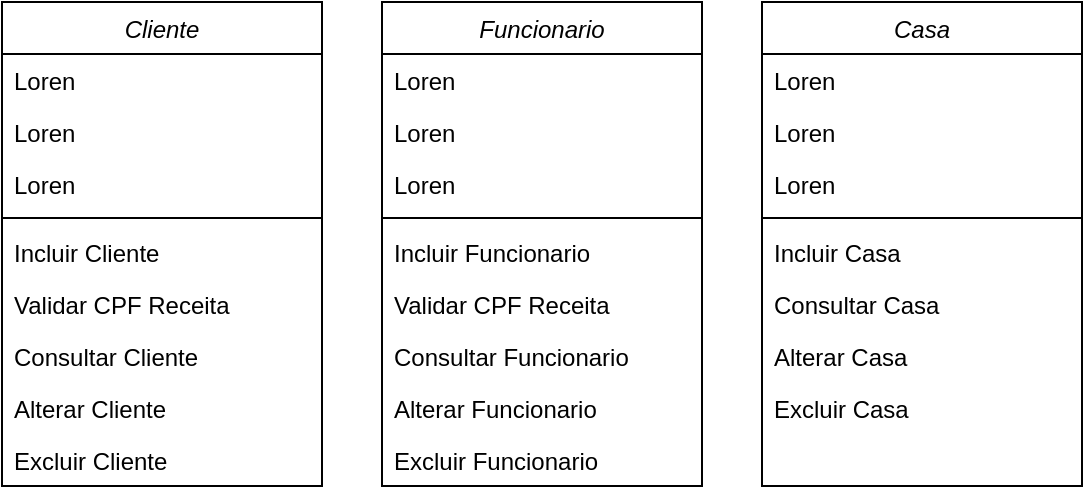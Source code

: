 <mxfile version="24.1.0" type="device">
  <diagram id="C5RBs43oDa-KdzZeNtuy" name="V1">
    <mxGraphModel dx="1674" dy="854" grid="1" gridSize="10" guides="1" tooltips="1" connect="1" arrows="1" fold="1" page="1" pageScale="1" pageWidth="827" pageHeight="1169" math="0" shadow="0">
      <root>
        <mxCell id="WIyWlLk6GJQsqaUBKTNV-0" />
        <mxCell id="WIyWlLk6GJQsqaUBKTNV-1" parent="WIyWlLk6GJQsqaUBKTNV-0" />
        <mxCell id="zkfFHV4jXpPFQw0GAbJ--0" value="Cliente" style="swimlane;fontStyle=2;align=center;verticalAlign=top;childLayout=stackLayout;horizontal=1;startSize=26;horizontalStack=0;resizeParent=1;resizeLast=0;collapsible=1;marginBottom=0;rounded=0;shadow=0;strokeWidth=1;" parent="WIyWlLk6GJQsqaUBKTNV-1" vertex="1">
          <mxGeometry x="40" y="40" width="160" height="242" as="geometry">
            <mxRectangle x="230" y="140" width="160" height="26" as="alternateBounds" />
          </mxGeometry>
        </mxCell>
        <mxCell id="zkfFHV4jXpPFQw0GAbJ--1" value="Loren" style="text;align=left;verticalAlign=top;spacingLeft=4;spacingRight=4;overflow=hidden;rotatable=0;points=[[0,0.5],[1,0.5]];portConstraint=eastwest;" parent="zkfFHV4jXpPFQw0GAbJ--0" vertex="1">
          <mxGeometry y="26" width="160" height="26" as="geometry" />
        </mxCell>
        <mxCell id="zkfFHV4jXpPFQw0GAbJ--2" value="Loren" style="text;align=left;verticalAlign=top;spacingLeft=4;spacingRight=4;overflow=hidden;rotatable=0;points=[[0,0.5],[1,0.5]];portConstraint=eastwest;rounded=0;shadow=0;html=0;" parent="zkfFHV4jXpPFQw0GAbJ--0" vertex="1">
          <mxGeometry y="52" width="160" height="26" as="geometry" />
        </mxCell>
        <mxCell id="zkfFHV4jXpPFQw0GAbJ--3" value="Loren" style="text;align=left;verticalAlign=top;spacingLeft=4;spacingRight=4;overflow=hidden;rotatable=0;points=[[0,0.5],[1,0.5]];portConstraint=eastwest;rounded=0;shadow=0;html=0;" parent="zkfFHV4jXpPFQw0GAbJ--0" vertex="1">
          <mxGeometry y="78" width="160" height="26" as="geometry" />
        </mxCell>
        <mxCell id="zkfFHV4jXpPFQw0GAbJ--4" value="" style="line;html=1;strokeWidth=1;align=left;verticalAlign=middle;spacingTop=-1;spacingLeft=3;spacingRight=3;rotatable=0;labelPosition=right;points=[];portConstraint=eastwest;" parent="zkfFHV4jXpPFQw0GAbJ--0" vertex="1">
          <mxGeometry y="104" width="160" height="8" as="geometry" />
        </mxCell>
        <mxCell id="zkfFHV4jXpPFQw0GAbJ--5" value="Incluir Cliente" style="text;align=left;verticalAlign=top;spacingLeft=4;spacingRight=4;overflow=hidden;rotatable=0;points=[[0,0.5],[1,0.5]];portConstraint=eastwest;" parent="zkfFHV4jXpPFQw0GAbJ--0" vertex="1">
          <mxGeometry y="112" width="160" height="26" as="geometry" />
        </mxCell>
        <mxCell id="gV_aGAGSbTmIoNBZ4W_o-1" value="Validar CPF Receita" style="text;align=left;verticalAlign=top;spacingLeft=4;spacingRight=4;overflow=hidden;rotatable=0;points=[[0,0.5],[1,0.5]];portConstraint=eastwest;" vertex="1" parent="zkfFHV4jXpPFQw0GAbJ--0">
          <mxGeometry y="138" width="160" height="26" as="geometry" />
        </mxCell>
        <mxCell id="gV_aGAGSbTmIoNBZ4W_o-2" value="Consultar Cliente" style="text;align=left;verticalAlign=top;spacingLeft=4;spacingRight=4;overflow=hidden;rotatable=0;points=[[0,0.5],[1,0.5]];portConstraint=eastwest;" vertex="1" parent="zkfFHV4jXpPFQw0GAbJ--0">
          <mxGeometry y="164" width="160" height="26" as="geometry" />
        </mxCell>
        <mxCell id="gV_aGAGSbTmIoNBZ4W_o-11" value="Alterar Cliente" style="text;align=left;verticalAlign=top;spacingLeft=4;spacingRight=4;overflow=hidden;rotatable=0;points=[[0,0.5],[1,0.5]];portConstraint=eastwest;" vertex="1" parent="zkfFHV4jXpPFQw0GAbJ--0">
          <mxGeometry y="190" width="160" height="26" as="geometry" />
        </mxCell>
        <mxCell id="gV_aGAGSbTmIoNBZ4W_o-12" value="Excluir Cliente" style="text;align=left;verticalAlign=top;spacingLeft=4;spacingRight=4;overflow=hidden;rotatable=0;points=[[0,0.5],[1,0.5]];portConstraint=eastwest;" vertex="1" parent="zkfFHV4jXpPFQw0GAbJ--0">
          <mxGeometry y="216" width="160" height="26" as="geometry" />
        </mxCell>
        <mxCell id="gV_aGAGSbTmIoNBZ4W_o-13" value="Funcionario" style="swimlane;fontStyle=2;align=center;verticalAlign=top;childLayout=stackLayout;horizontal=1;startSize=26;horizontalStack=0;resizeParent=1;resizeLast=0;collapsible=1;marginBottom=0;rounded=0;shadow=0;strokeWidth=1;" vertex="1" parent="WIyWlLk6GJQsqaUBKTNV-1">
          <mxGeometry x="230" y="40" width="160" height="242" as="geometry">
            <mxRectangle x="230" y="140" width="160" height="26" as="alternateBounds" />
          </mxGeometry>
        </mxCell>
        <mxCell id="gV_aGAGSbTmIoNBZ4W_o-14" value="Loren" style="text;align=left;verticalAlign=top;spacingLeft=4;spacingRight=4;overflow=hidden;rotatable=0;points=[[0,0.5],[1,0.5]];portConstraint=eastwest;" vertex="1" parent="gV_aGAGSbTmIoNBZ4W_o-13">
          <mxGeometry y="26" width="160" height="26" as="geometry" />
        </mxCell>
        <mxCell id="gV_aGAGSbTmIoNBZ4W_o-15" value="Loren" style="text;align=left;verticalAlign=top;spacingLeft=4;spacingRight=4;overflow=hidden;rotatable=0;points=[[0,0.5],[1,0.5]];portConstraint=eastwest;rounded=0;shadow=0;html=0;" vertex="1" parent="gV_aGAGSbTmIoNBZ4W_o-13">
          <mxGeometry y="52" width="160" height="26" as="geometry" />
        </mxCell>
        <mxCell id="gV_aGAGSbTmIoNBZ4W_o-16" value="Loren" style="text;align=left;verticalAlign=top;spacingLeft=4;spacingRight=4;overflow=hidden;rotatable=0;points=[[0,0.5],[1,0.5]];portConstraint=eastwest;rounded=0;shadow=0;html=0;" vertex="1" parent="gV_aGAGSbTmIoNBZ4W_o-13">
          <mxGeometry y="78" width="160" height="26" as="geometry" />
        </mxCell>
        <mxCell id="gV_aGAGSbTmIoNBZ4W_o-17" value="" style="line;html=1;strokeWidth=1;align=left;verticalAlign=middle;spacingTop=-1;spacingLeft=3;spacingRight=3;rotatable=0;labelPosition=right;points=[];portConstraint=eastwest;" vertex="1" parent="gV_aGAGSbTmIoNBZ4W_o-13">
          <mxGeometry y="104" width="160" height="8" as="geometry" />
        </mxCell>
        <mxCell id="gV_aGAGSbTmIoNBZ4W_o-18" value="Incluir Funcionario" style="text;align=left;verticalAlign=top;spacingLeft=4;spacingRight=4;overflow=hidden;rotatable=0;points=[[0,0.5],[1,0.5]];portConstraint=eastwest;" vertex="1" parent="gV_aGAGSbTmIoNBZ4W_o-13">
          <mxGeometry y="112" width="160" height="26" as="geometry" />
        </mxCell>
        <mxCell id="gV_aGAGSbTmIoNBZ4W_o-19" value="Validar CPF Receita" style="text;align=left;verticalAlign=top;spacingLeft=4;spacingRight=4;overflow=hidden;rotatable=0;points=[[0,0.5],[1,0.5]];portConstraint=eastwest;" vertex="1" parent="gV_aGAGSbTmIoNBZ4W_o-13">
          <mxGeometry y="138" width="160" height="26" as="geometry" />
        </mxCell>
        <mxCell id="gV_aGAGSbTmIoNBZ4W_o-20" value="Consultar Funcionario" style="text;align=left;verticalAlign=top;spacingLeft=4;spacingRight=4;overflow=hidden;rotatable=0;points=[[0,0.5],[1,0.5]];portConstraint=eastwest;" vertex="1" parent="gV_aGAGSbTmIoNBZ4W_o-13">
          <mxGeometry y="164" width="160" height="26" as="geometry" />
        </mxCell>
        <mxCell id="gV_aGAGSbTmIoNBZ4W_o-21" value="Alterar Funcionario" style="text;align=left;verticalAlign=top;spacingLeft=4;spacingRight=4;overflow=hidden;rotatable=0;points=[[0,0.5],[1,0.5]];portConstraint=eastwest;" vertex="1" parent="gV_aGAGSbTmIoNBZ4W_o-13">
          <mxGeometry y="190" width="160" height="26" as="geometry" />
        </mxCell>
        <mxCell id="gV_aGAGSbTmIoNBZ4W_o-22" value="Excluir Funcionario" style="text;align=left;verticalAlign=top;spacingLeft=4;spacingRight=4;overflow=hidden;rotatable=0;points=[[0,0.5],[1,0.5]];portConstraint=eastwest;" vertex="1" parent="gV_aGAGSbTmIoNBZ4W_o-13">
          <mxGeometry y="216" width="160" height="26" as="geometry" />
        </mxCell>
        <mxCell id="gV_aGAGSbTmIoNBZ4W_o-23" value="Casa" style="swimlane;fontStyle=2;align=center;verticalAlign=top;childLayout=stackLayout;horizontal=1;startSize=26;horizontalStack=0;resizeParent=1;resizeLast=0;collapsible=1;marginBottom=0;rounded=0;shadow=0;strokeWidth=1;" vertex="1" parent="WIyWlLk6GJQsqaUBKTNV-1">
          <mxGeometry x="420" y="40" width="160" height="242" as="geometry">
            <mxRectangle x="230" y="140" width="160" height="26" as="alternateBounds" />
          </mxGeometry>
        </mxCell>
        <mxCell id="gV_aGAGSbTmIoNBZ4W_o-24" value="Loren" style="text;align=left;verticalAlign=top;spacingLeft=4;spacingRight=4;overflow=hidden;rotatable=0;points=[[0,0.5],[1,0.5]];portConstraint=eastwest;" vertex="1" parent="gV_aGAGSbTmIoNBZ4W_o-23">
          <mxGeometry y="26" width="160" height="26" as="geometry" />
        </mxCell>
        <mxCell id="gV_aGAGSbTmIoNBZ4W_o-25" value="Loren" style="text;align=left;verticalAlign=top;spacingLeft=4;spacingRight=4;overflow=hidden;rotatable=0;points=[[0,0.5],[1,0.5]];portConstraint=eastwest;rounded=0;shadow=0;html=0;" vertex="1" parent="gV_aGAGSbTmIoNBZ4W_o-23">
          <mxGeometry y="52" width="160" height="26" as="geometry" />
        </mxCell>
        <mxCell id="gV_aGAGSbTmIoNBZ4W_o-26" value="Loren" style="text;align=left;verticalAlign=top;spacingLeft=4;spacingRight=4;overflow=hidden;rotatable=0;points=[[0,0.5],[1,0.5]];portConstraint=eastwest;rounded=0;shadow=0;html=0;" vertex="1" parent="gV_aGAGSbTmIoNBZ4W_o-23">
          <mxGeometry y="78" width="160" height="26" as="geometry" />
        </mxCell>
        <mxCell id="gV_aGAGSbTmIoNBZ4W_o-27" value="" style="line;html=1;strokeWidth=1;align=left;verticalAlign=middle;spacingTop=-1;spacingLeft=3;spacingRight=3;rotatable=0;labelPosition=right;points=[];portConstraint=eastwest;" vertex="1" parent="gV_aGAGSbTmIoNBZ4W_o-23">
          <mxGeometry y="104" width="160" height="8" as="geometry" />
        </mxCell>
        <mxCell id="gV_aGAGSbTmIoNBZ4W_o-28" value="Incluir Casa" style="text;align=left;verticalAlign=top;spacingLeft=4;spacingRight=4;overflow=hidden;rotatable=0;points=[[0,0.5],[1,0.5]];portConstraint=eastwest;" vertex="1" parent="gV_aGAGSbTmIoNBZ4W_o-23">
          <mxGeometry y="112" width="160" height="26" as="geometry" />
        </mxCell>
        <mxCell id="gV_aGAGSbTmIoNBZ4W_o-30" value="Consultar Casa" style="text;align=left;verticalAlign=top;spacingLeft=4;spacingRight=4;overflow=hidden;rotatable=0;points=[[0,0.5],[1,0.5]];portConstraint=eastwest;" vertex="1" parent="gV_aGAGSbTmIoNBZ4W_o-23">
          <mxGeometry y="138" width="160" height="26" as="geometry" />
        </mxCell>
        <mxCell id="gV_aGAGSbTmIoNBZ4W_o-31" value="Alterar Casa" style="text;align=left;verticalAlign=top;spacingLeft=4;spacingRight=4;overflow=hidden;rotatable=0;points=[[0,0.5],[1,0.5]];portConstraint=eastwest;" vertex="1" parent="gV_aGAGSbTmIoNBZ4W_o-23">
          <mxGeometry y="164" width="160" height="26" as="geometry" />
        </mxCell>
        <mxCell id="gV_aGAGSbTmIoNBZ4W_o-32" value="Excluir Casa" style="text;align=left;verticalAlign=top;spacingLeft=4;spacingRight=4;overflow=hidden;rotatable=0;points=[[0,0.5],[1,0.5]];portConstraint=eastwest;" vertex="1" parent="gV_aGAGSbTmIoNBZ4W_o-23">
          <mxGeometry y="190" width="160" height="26" as="geometry" />
        </mxCell>
      </root>
    </mxGraphModel>
  </diagram>
</mxfile>
